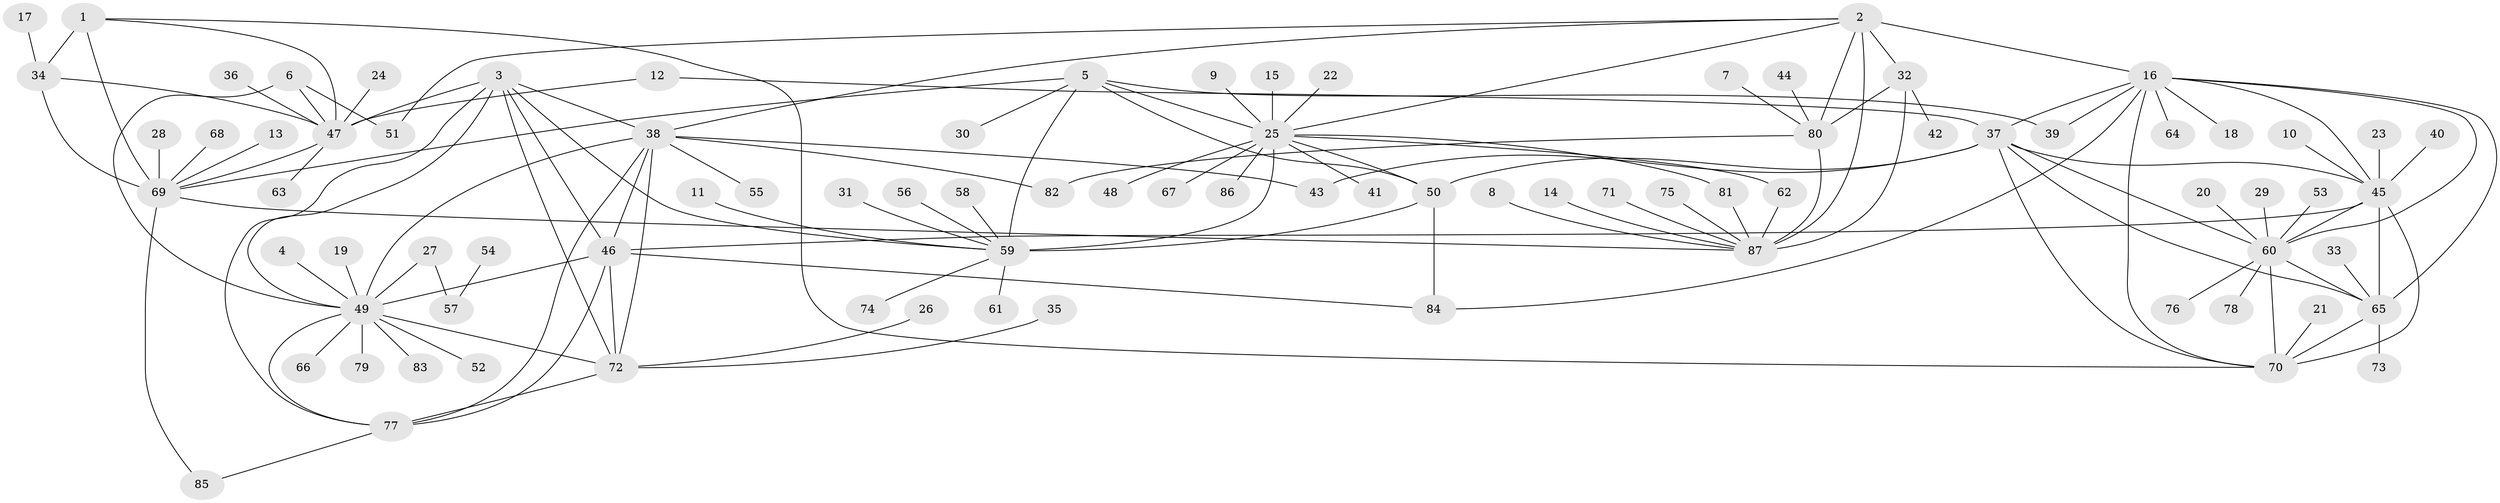 // original degree distribution, {8: 0.06451612903225806, 10: 0.016129032258064516, 11: 0.024193548387096774, 9: 0.04032258064516129, 5: 0.016129032258064516, 12: 0.008064516129032258, 6: 0.016129032258064516, 7: 0.03225806451612903, 13: 0.016129032258064516, 14: 0.008064516129032258, 1: 0.6048387096774194, 2: 0.12903225806451613, 3: 0.024193548387096774}
// Generated by graph-tools (version 1.1) at 2025/37/03/04/25 23:37:32]
// undirected, 87 vertices, 132 edges
graph export_dot {
  node [color=gray90,style=filled];
  1;
  2;
  3;
  4;
  5;
  6;
  7;
  8;
  9;
  10;
  11;
  12;
  13;
  14;
  15;
  16;
  17;
  18;
  19;
  20;
  21;
  22;
  23;
  24;
  25;
  26;
  27;
  28;
  29;
  30;
  31;
  32;
  33;
  34;
  35;
  36;
  37;
  38;
  39;
  40;
  41;
  42;
  43;
  44;
  45;
  46;
  47;
  48;
  49;
  50;
  51;
  52;
  53;
  54;
  55;
  56;
  57;
  58;
  59;
  60;
  61;
  62;
  63;
  64;
  65;
  66;
  67;
  68;
  69;
  70;
  71;
  72;
  73;
  74;
  75;
  76;
  77;
  78;
  79;
  80;
  81;
  82;
  83;
  84;
  85;
  86;
  87;
  1 -- 34 [weight=2.0];
  1 -- 47 [weight=2.0];
  1 -- 69 [weight=4.0];
  1 -- 70 [weight=1.0];
  2 -- 16 [weight=1.0];
  2 -- 25 [weight=1.0];
  2 -- 32 [weight=4.0];
  2 -- 38 [weight=1.0];
  2 -- 51 [weight=1.0];
  2 -- 80 [weight=2.0];
  2 -- 87 [weight=2.0];
  3 -- 38 [weight=1.0];
  3 -- 46 [weight=1.0];
  3 -- 47 [weight=1.0];
  3 -- 49 [weight=1.0];
  3 -- 59 [weight=1.0];
  3 -- 72 [weight=1.0];
  3 -- 77 [weight=1.0];
  4 -- 49 [weight=1.0];
  5 -- 25 [weight=2.0];
  5 -- 30 [weight=1.0];
  5 -- 39 [weight=1.0];
  5 -- 50 [weight=1.0];
  5 -- 59 [weight=2.0];
  5 -- 69 [weight=1.0];
  6 -- 47 [weight=1.0];
  6 -- 49 [weight=1.0];
  6 -- 51 [weight=1.0];
  7 -- 80 [weight=1.0];
  8 -- 87 [weight=1.0];
  9 -- 25 [weight=1.0];
  10 -- 45 [weight=1.0];
  11 -- 59 [weight=1.0];
  12 -- 37 [weight=1.0];
  12 -- 47 [weight=1.0];
  13 -- 69 [weight=1.0];
  14 -- 87 [weight=1.0];
  15 -- 25 [weight=1.0];
  16 -- 18 [weight=1.0];
  16 -- 37 [weight=1.0];
  16 -- 39 [weight=1.0];
  16 -- 45 [weight=1.0];
  16 -- 60 [weight=1.0];
  16 -- 64 [weight=1.0];
  16 -- 65 [weight=1.0];
  16 -- 70 [weight=1.0];
  16 -- 84 [weight=1.0];
  17 -- 34 [weight=1.0];
  19 -- 49 [weight=1.0];
  20 -- 60 [weight=1.0];
  21 -- 70 [weight=1.0];
  22 -- 25 [weight=1.0];
  23 -- 45 [weight=1.0];
  24 -- 47 [weight=1.0];
  25 -- 41 [weight=1.0];
  25 -- 48 [weight=1.0];
  25 -- 50 [weight=2.0];
  25 -- 59 [weight=4.0];
  25 -- 62 [weight=1.0];
  25 -- 67 [weight=1.0];
  25 -- 81 [weight=1.0];
  25 -- 86 [weight=1.0];
  26 -- 72 [weight=1.0];
  27 -- 49 [weight=1.0];
  27 -- 57 [weight=1.0];
  28 -- 69 [weight=1.0];
  29 -- 60 [weight=1.0];
  31 -- 59 [weight=1.0];
  32 -- 42 [weight=1.0];
  32 -- 80 [weight=2.0];
  32 -- 87 [weight=2.0];
  33 -- 65 [weight=1.0];
  34 -- 47 [weight=1.0];
  34 -- 69 [weight=2.0];
  35 -- 72 [weight=1.0];
  36 -- 47 [weight=1.0];
  37 -- 43 [weight=1.0];
  37 -- 45 [weight=1.0];
  37 -- 50 [weight=1.0];
  37 -- 60 [weight=1.0];
  37 -- 65 [weight=1.0];
  37 -- 70 [weight=1.0];
  38 -- 43 [weight=1.0];
  38 -- 46 [weight=1.0];
  38 -- 49 [weight=1.0];
  38 -- 55 [weight=1.0];
  38 -- 72 [weight=1.0];
  38 -- 77 [weight=1.0];
  38 -- 82 [weight=1.0];
  40 -- 45 [weight=1.0];
  44 -- 80 [weight=1.0];
  45 -- 46 [weight=1.0];
  45 -- 60 [weight=1.0];
  45 -- 65 [weight=1.0];
  45 -- 70 [weight=1.0];
  46 -- 49 [weight=1.0];
  46 -- 72 [weight=1.0];
  46 -- 77 [weight=1.0];
  46 -- 84 [weight=1.0];
  47 -- 63 [weight=1.0];
  47 -- 69 [weight=2.0];
  49 -- 52 [weight=1.0];
  49 -- 66 [weight=1.0];
  49 -- 72 [weight=1.0];
  49 -- 77 [weight=1.0];
  49 -- 79 [weight=1.0];
  49 -- 83 [weight=1.0];
  50 -- 59 [weight=2.0];
  50 -- 84 [weight=1.0];
  53 -- 60 [weight=1.0];
  54 -- 57 [weight=1.0];
  56 -- 59 [weight=1.0];
  58 -- 59 [weight=1.0];
  59 -- 61 [weight=1.0];
  59 -- 74 [weight=1.0];
  60 -- 65 [weight=1.0];
  60 -- 70 [weight=1.0];
  60 -- 76 [weight=1.0];
  60 -- 78 [weight=1.0];
  62 -- 87 [weight=1.0];
  65 -- 70 [weight=1.0];
  65 -- 73 [weight=1.0];
  68 -- 69 [weight=1.0];
  69 -- 85 [weight=1.0];
  69 -- 87 [weight=1.0];
  71 -- 87 [weight=1.0];
  72 -- 77 [weight=1.0];
  75 -- 87 [weight=1.0];
  77 -- 85 [weight=1.0];
  80 -- 82 [weight=1.0];
  80 -- 87 [weight=1.0];
  81 -- 87 [weight=1.0];
}
